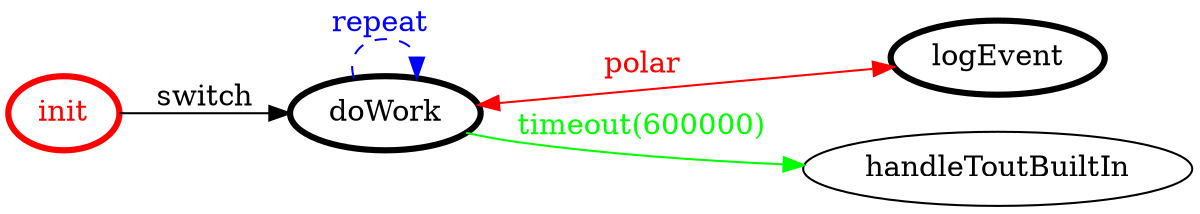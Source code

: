 /*
*
* A GraphViz DOT FSM description 
* Please use a GraphViz visualizer (like http://www.webgraphviz.com)
*  
*/

digraph finite_state_machine {
	rankdir=LR
	size="8,5"
	
	init [ color = red ][ fontcolor = red ][ penwidth = 3 ]
	doWork [ color = black ][ fontcolor = black ][ penwidth = 3 ]
	logEvent [ color = black ][ fontcolor = black ][ penwidth = 3 ]
	
	init -> doWork [ label = "switch" ][ color = black ][ fontcolor = black ]
	doWork -> logEvent [ label = "polar" ][ color = red ][ fontcolor = red ][ dir = both ]
	doWork -> doWork [ label = "repeat "][ style = dashed ][ color = blue ][ fontcolor = blue ]
	doWork -> handleToutBuiltIn [ label = "timeout(600000)" ][ color = green ][ fontcolor = green ]
}
